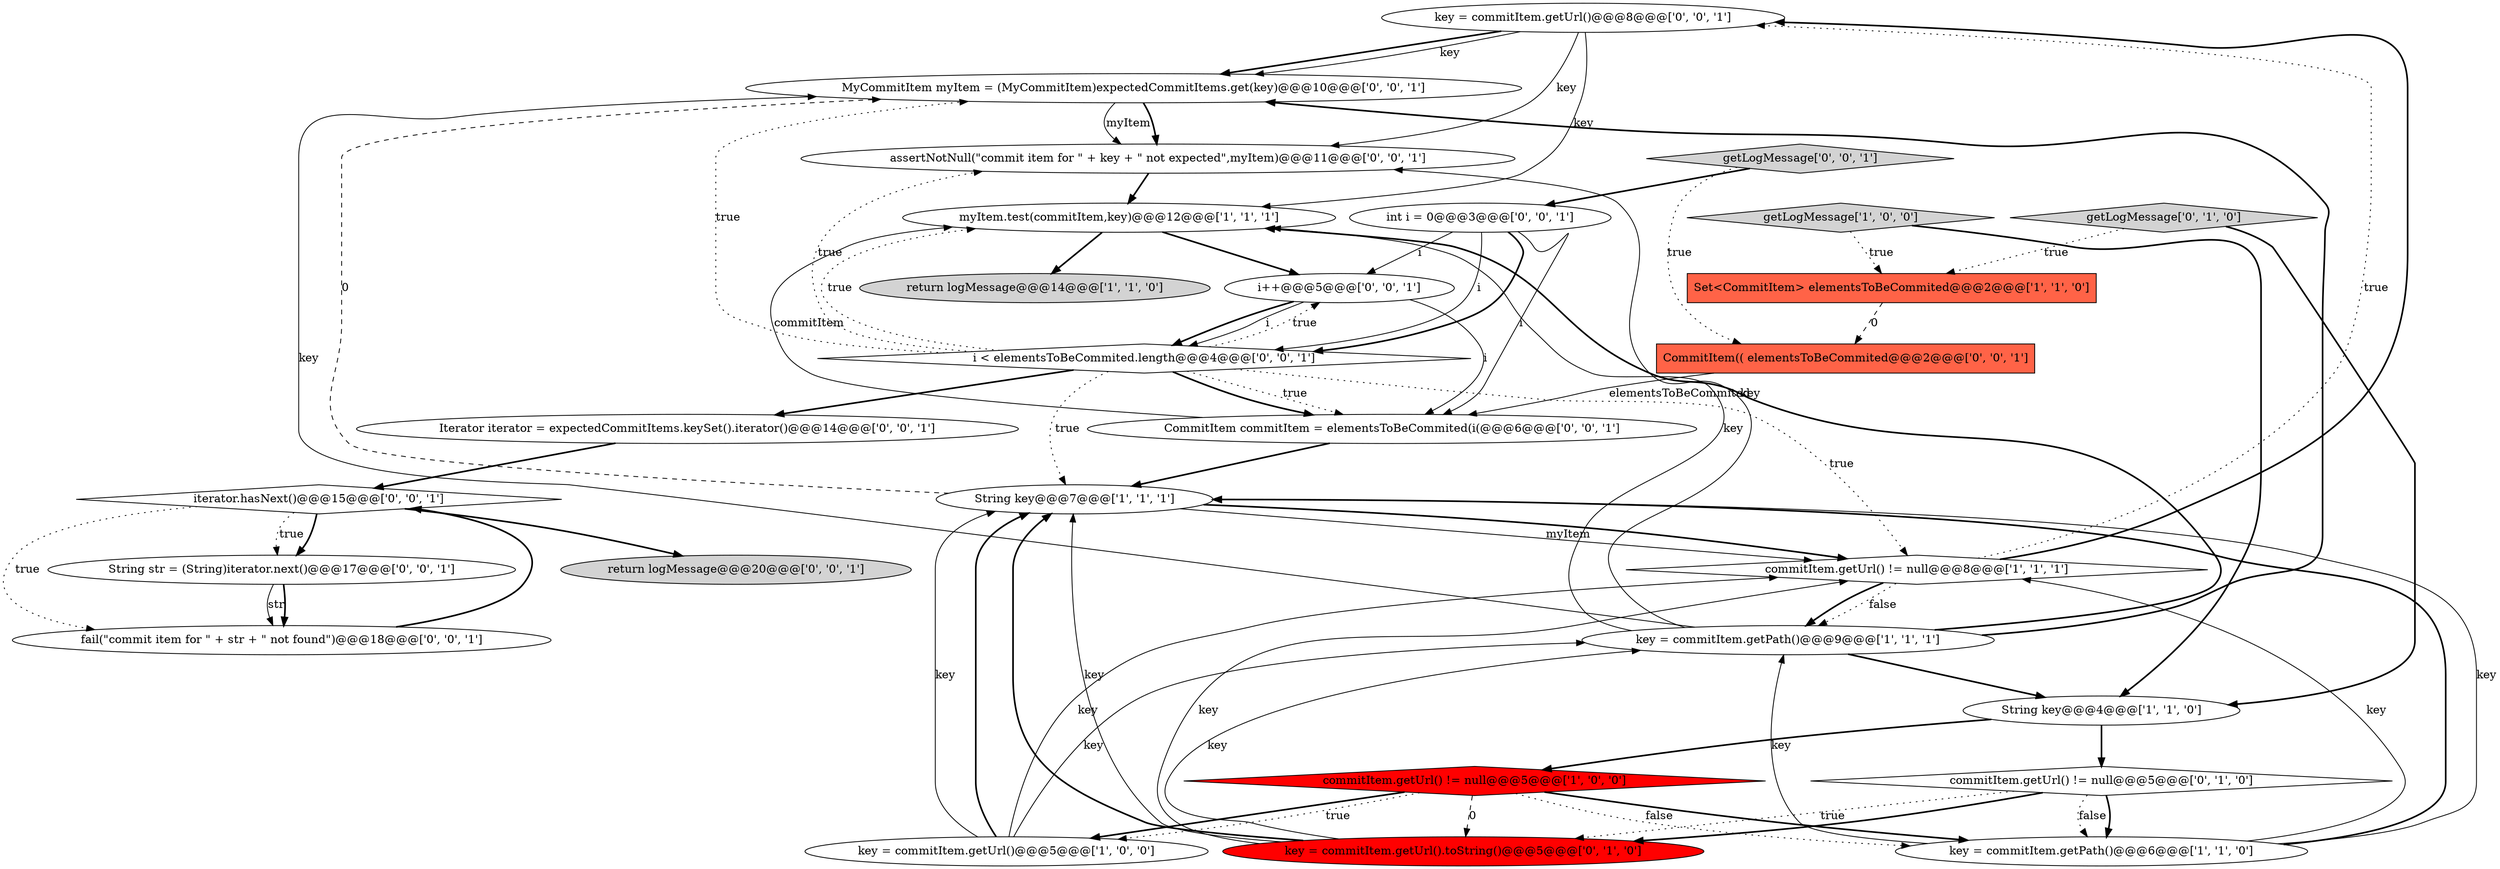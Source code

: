 digraph {
23 [style = filled, label = "key = commitItem.getUrl()@@@8@@@['0', '0', '1']", fillcolor = white, shape = ellipse image = "AAA0AAABBB3BBB"];
14 [style = filled, label = "CommitItem commitItem = elementsToBeCommited(i(@@@6@@@['0', '0', '1']", fillcolor = white, shape = ellipse image = "AAA0AAABBB3BBB"];
21 [style = filled, label = "i++@@@5@@@['0', '0', '1']", fillcolor = white, shape = ellipse image = "AAA0AAABBB3BBB"];
10 [style = filled, label = "key = commitItem.getPath()@@@6@@@['1', '1', '0']", fillcolor = white, shape = ellipse image = "AAA0AAABBB1BBB"];
6 [style = filled, label = "commitItem.getUrl() != null@@@5@@@['1', '0', '0']", fillcolor = red, shape = diamond image = "AAA1AAABBB1BBB"];
24 [style = filled, label = "Iterator iterator = expectedCommitItems.keySet().iterator()@@@14@@@['0', '0', '1']", fillcolor = white, shape = ellipse image = "AAA0AAABBB3BBB"];
4 [style = filled, label = "commitItem.getUrl() != null@@@8@@@['1', '1', '1']", fillcolor = white, shape = diamond image = "AAA0AAABBB1BBB"];
15 [style = filled, label = "return logMessage@@@20@@@['0', '0', '1']", fillcolor = lightgray, shape = ellipse image = "AAA0AAABBB3BBB"];
2 [style = filled, label = "Set<CommitItem> elementsToBeCommited@@@2@@@['1', '1', '0']", fillcolor = tomato, shape = box image = "AAA0AAABBB1BBB"];
18 [style = filled, label = "i < elementsToBeCommited.length@@@4@@@['0', '0', '1']", fillcolor = white, shape = diamond image = "AAA0AAABBB3BBB"];
16 [style = filled, label = "String str = (String)iterator.next()@@@17@@@['0', '0', '1']", fillcolor = white, shape = ellipse image = "AAA0AAABBB3BBB"];
22 [style = filled, label = "iterator.hasNext()@@@15@@@['0', '0', '1']", fillcolor = white, shape = diamond image = "AAA0AAABBB3BBB"];
3 [style = filled, label = "key = commitItem.getUrl()@@@5@@@['1', '0', '0']", fillcolor = white, shape = ellipse image = "AAA0AAABBB1BBB"];
26 [style = filled, label = "int i = 0@@@3@@@['0', '0', '1']", fillcolor = white, shape = ellipse image = "AAA0AAABBB3BBB"];
17 [style = filled, label = "fail(\"commit item for \" + str + \" not found\")@@@18@@@['0', '0', '1']", fillcolor = white, shape = ellipse image = "AAA0AAABBB3BBB"];
8 [style = filled, label = "String key@@@7@@@['1', '1', '1']", fillcolor = white, shape = ellipse image = "AAA0AAABBB1BBB"];
25 [style = filled, label = "CommitItem(( elementsToBeCommited@@@2@@@['0', '0', '1']", fillcolor = tomato, shape = box image = "AAA0AAABBB3BBB"];
27 [style = filled, label = "MyCommitItem myItem = (MyCommitItem)expectedCommitItems.get(key)@@@10@@@['0', '0', '1']", fillcolor = white, shape = ellipse image = "AAA0AAABBB3BBB"];
12 [style = filled, label = "getLogMessage['0', '1', '0']", fillcolor = lightgray, shape = diamond image = "AAA0AAABBB2BBB"];
5 [style = filled, label = "String key@@@4@@@['1', '1', '0']", fillcolor = white, shape = ellipse image = "AAA0AAABBB1BBB"];
20 [style = filled, label = "getLogMessage['0', '0', '1']", fillcolor = lightgray, shape = diamond image = "AAA0AAABBB3BBB"];
7 [style = filled, label = "return logMessage@@@14@@@['1', '1', '0']", fillcolor = lightgray, shape = ellipse image = "AAA0AAABBB1BBB"];
13 [style = filled, label = "key = commitItem.getUrl().toString()@@@5@@@['0', '1', '0']", fillcolor = red, shape = ellipse image = "AAA1AAABBB2BBB"];
9 [style = filled, label = "getLogMessage['1', '0', '0']", fillcolor = lightgray, shape = diamond image = "AAA0AAABBB1BBB"];
19 [style = filled, label = "assertNotNull(\"commit item for \" + key + \" not expected\",myItem)@@@11@@@['0', '0', '1']", fillcolor = white, shape = ellipse image = "AAA0AAABBB3BBB"];
0 [style = filled, label = "key = commitItem.getPath()@@@9@@@['1', '1', '1']", fillcolor = white, shape = ellipse image = "AAA0AAABBB1BBB"];
11 [style = filled, label = "commitItem.getUrl() != null@@@5@@@['0', '1', '0']", fillcolor = white, shape = diamond image = "AAA0AAABBB2BBB"];
1 [style = filled, label = "myItem.test(commitItem,key)@@@12@@@['1', '1', '1']", fillcolor = white, shape = ellipse image = "AAA0AAABBB1BBB"];
10->4 [style = solid, label="key"];
6->3 [style = bold, label=""];
18->24 [style = bold, label=""];
22->15 [style = bold, label=""];
20->25 [style = dotted, label="true"];
12->5 [style = bold, label=""];
23->27 [style = bold, label=""];
22->16 [style = bold, label=""];
0->27 [style = bold, label=""];
20->26 [style = bold, label=""];
0->1 [style = solid, label="key"];
4->23 [style = dotted, label="true"];
18->1 [style = dotted, label="true"];
12->2 [style = dotted, label="true"];
18->21 [style = dotted, label="true"];
18->19 [style = dotted, label="true"];
14->1 [style = solid, label="commitItem"];
16->17 [style = solid, label="str"];
8->4 [style = solid, label="myItem"];
18->8 [style = dotted, label="true"];
16->17 [style = bold, label=""];
11->13 [style = dotted, label="true"];
17->22 [style = bold, label=""];
0->27 [style = solid, label="key"];
24->22 [style = bold, label=""];
1->7 [style = bold, label=""];
18->14 [style = dotted, label="true"];
21->18 [style = bold, label=""];
3->4 [style = solid, label="key"];
3->8 [style = solid, label="key"];
26->21 [style = solid, label="i"];
4->0 [style = bold, label=""];
13->4 [style = solid, label="key"];
23->1 [style = solid, label="key"];
19->1 [style = bold, label=""];
10->0 [style = solid, label="key"];
13->0 [style = solid, label="key"];
13->8 [style = solid, label="key"];
27->19 [style = solid, label="myItem"];
6->13 [style = dashed, label="0"];
5->6 [style = bold, label=""];
10->8 [style = bold, label=""];
3->0 [style = solid, label="key"];
21->14 [style = solid, label="i"];
11->10 [style = bold, label=""];
1->21 [style = bold, label=""];
0->1 [style = bold, label=""];
3->8 [style = bold, label=""];
6->10 [style = bold, label=""];
9->2 [style = dotted, label="true"];
11->13 [style = bold, label=""];
22->16 [style = dotted, label="true"];
21->18 [style = solid, label="i"];
23->19 [style = solid, label="key"];
0->19 [style = solid, label="key"];
2->25 [style = dashed, label="0"];
9->5 [style = bold, label=""];
10->8 [style = solid, label="key"];
8->27 [style = dashed, label="0"];
22->17 [style = dotted, label="true"];
5->11 [style = bold, label=""];
14->8 [style = bold, label=""];
27->19 [style = bold, label=""];
18->4 [style = dotted, label="true"];
8->4 [style = bold, label=""];
6->10 [style = dotted, label="false"];
13->8 [style = bold, label=""];
6->3 [style = dotted, label="true"];
4->0 [style = dotted, label="false"];
11->10 [style = dotted, label="false"];
25->14 [style = solid, label="elementsToBeCommited"];
23->27 [style = solid, label="key"];
18->14 [style = bold, label=""];
18->27 [style = dotted, label="true"];
26->18 [style = solid, label="i"];
4->23 [style = bold, label=""];
26->14 [style = solid, label="i"];
0->5 [style = bold, label=""];
26->18 [style = bold, label=""];
}
